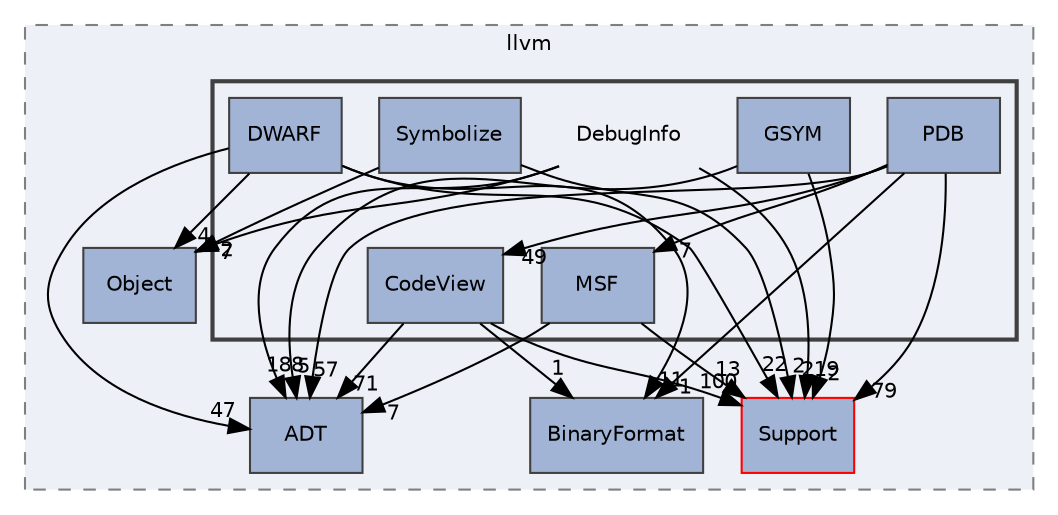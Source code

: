 digraph "include/llvm/DebugInfo"
{
 // LATEX_PDF_SIZE
  bgcolor="transparent";
  edge [fontname="Helvetica",fontsize="10",labelfontname="Helvetica",labelfontsize="10"];
  node [fontname="Helvetica",fontsize="10",shape="box"];
  compound=true
  subgraph clusterdir_dcde91663b8816e1e2311938ccd8f690 {
    graph [ bgcolor="#edf0f7", pencolor="grey50", style="filled,dashed,", label="llvm", fontname="Helvetica", fontsize="10", URL="dir_dcde91663b8816e1e2311938ccd8f690.html"]
  dir_32453792af2ba70c54e3ccae3a790d1b [label="ADT", style="filled,", fillcolor="#a2b4d6", color="grey25", URL="dir_32453792af2ba70c54e3ccae3a790d1b.html"];
  dir_76bc56fc1555430657f301d4de3959f5 [label="BinaryFormat", style="filled,", fillcolor="#a2b4d6", color="grey25", URL="dir_76bc56fc1555430657f301d4de3959f5.html"];
  dir_ae1e398ac700924fa434b51c248a5531 [label="Support", style="filled,", fillcolor="#a2b4d6", color="red", URL="dir_ae1e398ac700924fa434b51c248a5531.html"];
  dir_b21276aa901501839874154d4047f901 [label="Object", style="filled,", fillcolor="#a2b4d6", color="grey25", URL="dir_b21276aa901501839874154d4047f901.html"];
  subgraph clusterdir_fc2cd323963d6c4db27150ccf17ad26a {
    graph [ bgcolor="#edf0f7", pencolor="grey25", style="filled,bold,", label="", fontname="Helvetica", fontsize="10", URL="dir_fc2cd323963d6c4db27150ccf17ad26a.html"]
    dir_fc2cd323963d6c4db27150ccf17ad26a [shape=plaintext, label="DebugInfo"];
  dir_9d501704383c1e44b20a16840092724c [label="CodeView", style="filled,", fillcolor="#a2b4d6", color="grey25", URL="dir_9d501704383c1e44b20a16840092724c.html"];
  dir_d6562760f68171f98e868e87aabab86b [label="DWARF", style="filled,", fillcolor="#a2b4d6", color="grey25", URL="dir_d6562760f68171f98e868e87aabab86b.html"];
  dir_11913c55ade52754878c574ae3024754 [label="GSYM", style="filled,", fillcolor="#a2b4d6", color="grey25", URL="dir_11913c55ade52754878c574ae3024754.html"];
  dir_80efc3cf491d6c371bccd82c5a7f3231 [label="MSF", style="filled,", fillcolor="#a2b4d6", color="grey25", URL="dir_80efc3cf491d6c371bccd82c5a7f3231.html"];
  dir_517813d003cf5f8a9c7902976140e3c9 [label="PDB", style="filled,", fillcolor="#a2b4d6", color="grey25", URL="dir_517813d003cf5f8a9c7902976140e3c9.html"];
  dir_b81bc3f63343e7423281f2d423374f98 [label="Symbolize", style="filled,", fillcolor="#a2b4d6", color="grey25", URL="dir_b81bc3f63343e7423281f2d423374f98.html"];
  }
  }
  dir_fc2cd323963d6c4db27150ccf17ad26a->dir_32453792af2ba70c54e3ccae3a790d1b [headlabel="188", labeldistance=1.5 headhref="dir_000042_000001.html"];
  dir_fc2cd323963d6c4db27150ccf17ad26a->dir_ae1e398ac700924fa434b51c248a5531 [headlabel="219", labeldistance=1.5 headhref="dir_000042_000182.html"];
  dir_fc2cd323963d6c4db27150ccf17ad26a->dir_b21276aa901501839874154d4047f901 [headlabel="7", labeldistance=1.5 headhref="dir_000042_000151.html"];
  dir_9d501704383c1e44b20a16840092724c->dir_32453792af2ba70c54e3ccae3a790d1b [headlabel="71", labeldistance=1.5 headhref="dir_000037_000001.html"];
  dir_9d501704383c1e44b20a16840092724c->dir_76bc56fc1555430657f301d4de3959f5 [headlabel="1", labeldistance=1.5 headhref="dir_000037_000028.html"];
  dir_9d501704383c1e44b20a16840092724c->dir_ae1e398ac700924fa434b51c248a5531 [headlabel="100", labeldistance=1.5 headhref="dir_000037_000182.html"];
  dir_d6562760f68171f98e868e87aabab86b->dir_32453792af2ba70c54e3ccae3a790d1b [headlabel="47", labeldistance=1.5 headhref="dir_000066_000001.html"];
  dir_d6562760f68171f98e868e87aabab86b->dir_76bc56fc1555430657f301d4de3959f5 [headlabel="11", labeldistance=1.5 headhref="dir_000066_000028.html"];
  dir_d6562760f68171f98e868e87aabab86b->dir_ae1e398ac700924fa434b51c248a5531 [headlabel="22", labeldistance=1.5 headhref="dir_000066_000182.html"];
  dir_d6562760f68171f98e868e87aabab86b->dir_b21276aa901501839874154d4047f901 [headlabel="4", labeldistance=1.5 headhref="dir_000066_000151.html"];
  dir_11913c55ade52754878c574ae3024754->dir_32453792af2ba70c54e3ccae3a790d1b [headlabel="5", labeldistance=1.5 headhref="dir_000076_000001.html"];
  dir_11913c55ade52754878c574ae3024754->dir_ae1e398ac700924fa434b51c248a5531 [headlabel="2", labeldistance=1.5 headhref="dir_000076_000182.html"];
  dir_80efc3cf491d6c371bccd82c5a7f3231->dir_32453792af2ba70c54e3ccae3a790d1b [headlabel="7", labeldistance=1.5 headhref="dir_000144_000001.html"];
  dir_80efc3cf491d6c371bccd82c5a7f3231->dir_ae1e398ac700924fa434b51c248a5531 [headlabel="13", labeldistance=1.5 headhref="dir_000144_000182.html"];
  dir_517813d003cf5f8a9c7902976140e3c9->dir_32453792af2ba70c54e3ccae3a790d1b [headlabel="57", labeldistance=1.5 headhref="dir_000163_000001.html"];
  dir_517813d003cf5f8a9c7902976140e3c9->dir_76bc56fc1555430657f301d4de3959f5 [headlabel="1", labeldistance=1.5 headhref="dir_000163_000028.html"];
  dir_517813d003cf5f8a9c7902976140e3c9->dir_80efc3cf491d6c371bccd82c5a7f3231 [headlabel="7", labeldistance=1.5 headhref="dir_000163_000144.html"];
  dir_517813d003cf5f8a9c7902976140e3c9->dir_9d501704383c1e44b20a16840092724c [headlabel="49", labeldistance=1.5 headhref="dir_000163_000037.html"];
  dir_517813d003cf5f8a9c7902976140e3c9->dir_ae1e398ac700924fa434b51c248a5531 [headlabel="79", labeldistance=1.5 headhref="dir_000163_000182.html"];
  dir_b81bc3f63343e7423281f2d423374f98->dir_ae1e398ac700924fa434b51c248a5531 [headlabel="2", labeldistance=1.5 headhref="dir_000186_000182.html"];
  dir_b81bc3f63343e7423281f2d423374f98->dir_b21276aa901501839874154d4047f901 [headlabel="2", labeldistance=1.5 headhref="dir_000186_000151.html"];
}
